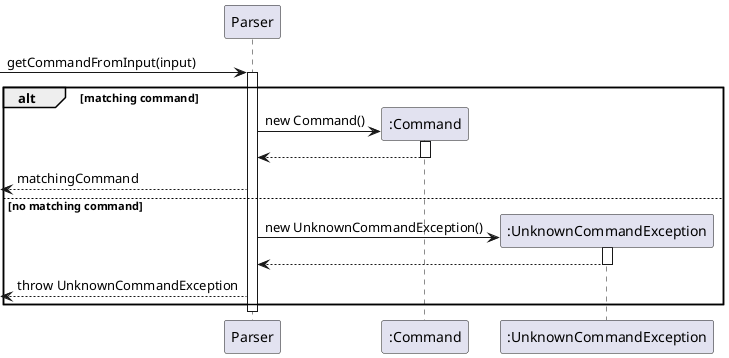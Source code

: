 @startuml
'https://plantuml.com/sequence-diagram

participant "Parser" as Parser
participant ":Command" as Command
participant ":UnknownCommandException" as Exception

-> Parser ++: getCommandFromInput(input)

alt matching command
    create Command
    Parser -> Command ++: new Command()
    Parser <-- Command --:
    deactivate Command
    <-- Parser: matchingCommand
else no matching command
    create Exception
    Parser -> Exception ++: new UnknownCommandException()
    Parser <-- Exception --:
    deactivate Exception
    <-- Parser: throw UnknownCommandException
end

deactivate Parser
@enduml